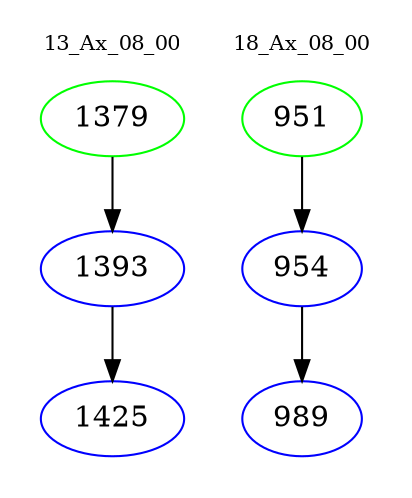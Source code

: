 digraph{
subgraph cluster_0 {
color = white
label = "13_Ax_08_00";
fontsize=10;
T0_1379 [label="1379", color="green"]
T0_1379 -> T0_1393 [color="black"]
T0_1393 [label="1393", color="blue"]
T0_1393 -> T0_1425 [color="black"]
T0_1425 [label="1425", color="blue"]
}
subgraph cluster_1 {
color = white
label = "18_Ax_08_00";
fontsize=10;
T1_951 [label="951", color="green"]
T1_951 -> T1_954 [color="black"]
T1_954 [label="954", color="blue"]
T1_954 -> T1_989 [color="black"]
T1_989 [label="989", color="blue"]
}
}
